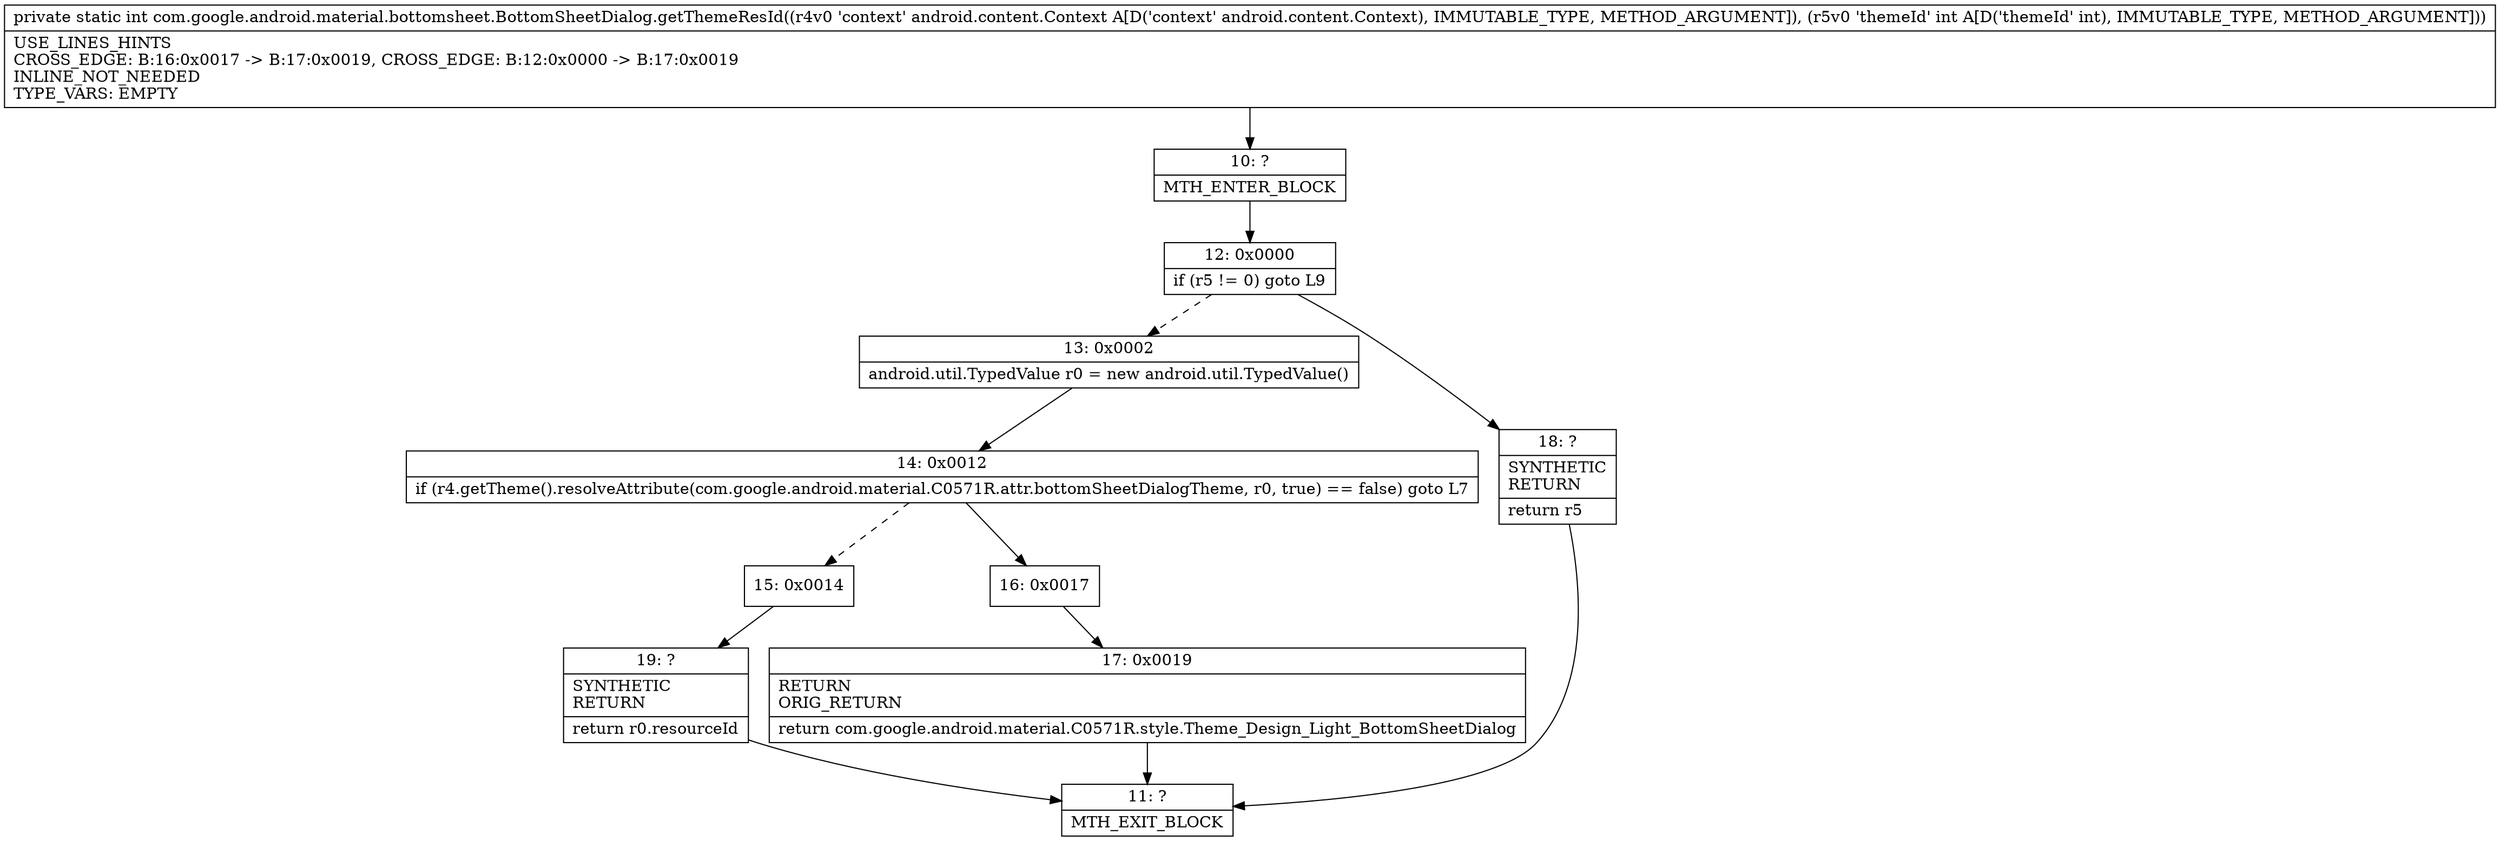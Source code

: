 digraph "CFG forcom.google.android.material.bottomsheet.BottomSheetDialog.getThemeResId(Landroid\/content\/Context;I)I" {
Node_10 [shape=record,label="{10\:\ ?|MTH_ENTER_BLOCK\l}"];
Node_12 [shape=record,label="{12\:\ 0x0000|if (r5 != 0) goto L9\l}"];
Node_13 [shape=record,label="{13\:\ 0x0002|android.util.TypedValue r0 = new android.util.TypedValue()\l}"];
Node_14 [shape=record,label="{14\:\ 0x0012|if (r4.getTheme().resolveAttribute(com.google.android.material.C0571R.attr.bottomSheetDialogTheme, r0, true) == false) goto L7\l}"];
Node_15 [shape=record,label="{15\:\ 0x0014}"];
Node_19 [shape=record,label="{19\:\ ?|SYNTHETIC\lRETURN\l|return r0.resourceId\l}"];
Node_11 [shape=record,label="{11\:\ ?|MTH_EXIT_BLOCK\l}"];
Node_16 [shape=record,label="{16\:\ 0x0017}"];
Node_17 [shape=record,label="{17\:\ 0x0019|RETURN\lORIG_RETURN\l|return com.google.android.material.C0571R.style.Theme_Design_Light_BottomSheetDialog\l}"];
Node_18 [shape=record,label="{18\:\ ?|SYNTHETIC\lRETURN\l|return r5\l}"];
MethodNode[shape=record,label="{private static int com.google.android.material.bottomsheet.BottomSheetDialog.getThemeResId((r4v0 'context' android.content.Context A[D('context' android.content.Context), IMMUTABLE_TYPE, METHOD_ARGUMENT]), (r5v0 'themeId' int A[D('themeId' int), IMMUTABLE_TYPE, METHOD_ARGUMENT]))  | USE_LINES_HINTS\lCROSS_EDGE: B:16:0x0017 \-\> B:17:0x0019, CROSS_EDGE: B:12:0x0000 \-\> B:17:0x0019\lINLINE_NOT_NEEDED\lTYPE_VARS: EMPTY\l}"];
MethodNode -> Node_10;Node_10 -> Node_12;
Node_12 -> Node_13[style=dashed];
Node_12 -> Node_18;
Node_13 -> Node_14;
Node_14 -> Node_15[style=dashed];
Node_14 -> Node_16;
Node_15 -> Node_19;
Node_19 -> Node_11;
Node_16 -> Node_17;
Node_17 -> Node_11;
Node_18 -> Node_11;
}

